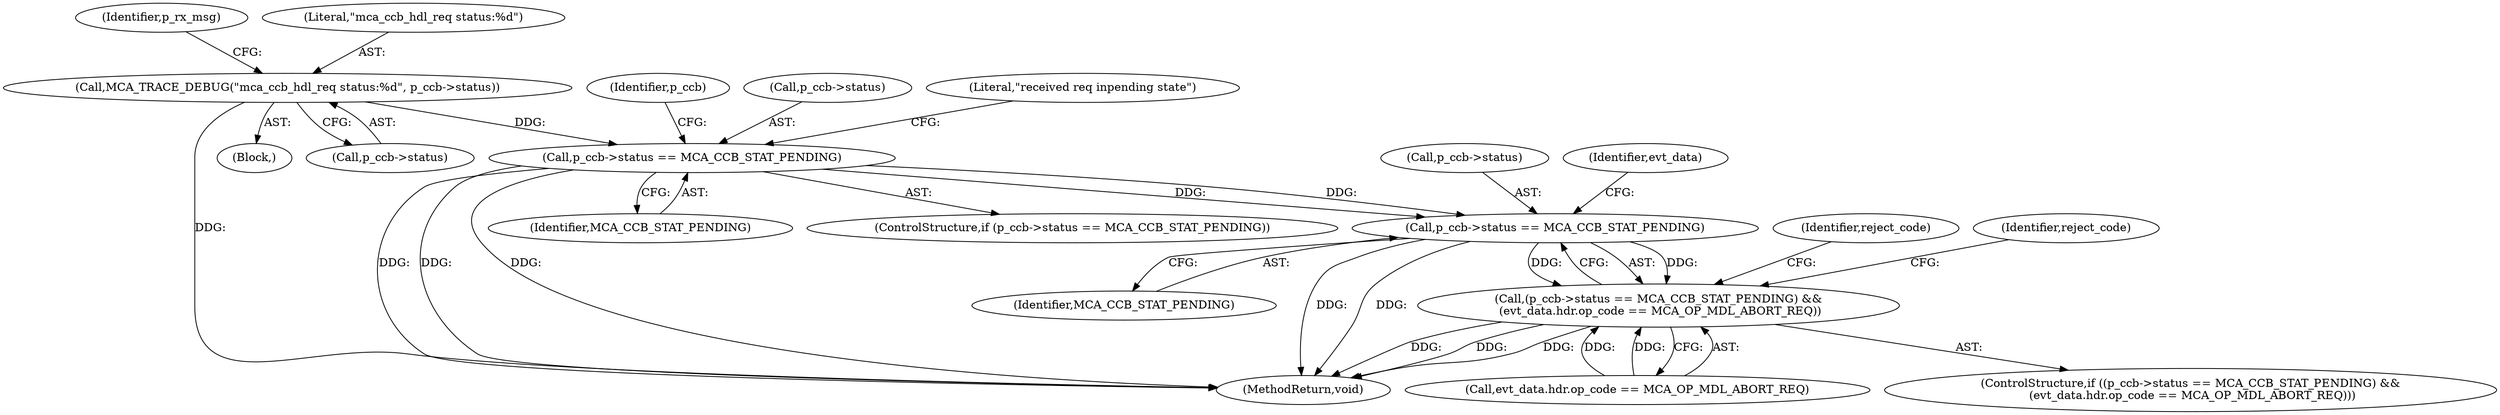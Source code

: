 digraph "0_Android_5216e6120160b28d76e9ee4dff9995e772647511@pointer" {
"1000198" [label="(Call,p_ccb->status == MCA_CCB_STAT_PENDING)"];
"1000144" [label="(Call,MCA_TRACE_DEBUG(\"mca_ccb_hdl_req status:%d\", p_ccb->status))"];
"1000208" [label="(Call,p_ccb->status == MCA_CCB_STAT_PENDING)"];
"1000207" [label="(Call,(p_ccb->status == MCA_CCB_STAT_PENDING) &&\n (evt_data.hdr.op_code == MCA_OP_MDL_ABORT_REQ))"];
"1000150" [label="(Identifier,p_rx_msg)"];
"1000265" [label="(Identifier,p_ccb)"];
"1000146" [label="(Call,p_ccb->status)"];
"1000202" [label="(Identifier,MCA_CCB_STAT_PENDING)"];
"1000198" [label="(Call,p_ccb->status == MCA_CCB_STAT_PENDING)"];
"1000213" [label="(Call,evt_data.hdr.op_code == MCA_OP_MDL_ABORT_REQ)"];
"1000741" [label="(MethodReturn,void)"];
"1000208" [label="(Call,p_ccb->status == MCA_CCB_STAT_PENDING)"];
"1000197" [label="(ControlStructure,if (p_ccb->status == MCA_CCB_STAT_PENDING))"];
"1000212" [label="(Identifier,MCA_CCB_STAT_PENDING)"];
"1000216" [label="(Identifier,evt_data)"];
"1000115" [label="(Block,)"];
"1000260" [label="(Identifier,reject_code)"];
"1000222" [label="(Identifier,reject_code)"];
"1000199" [label="(Call,p_ccb->status)"];
"1000209" [label="(Call,p_ccb->status)"];
"1000145" [label="(Literal,\"mca_ccb_hdl_req status:%d\")"];
"1000206" [label="(ControlStructure,if ((p_ccb->status == MCA_CCB_STAT_PENDING) &&\n (evt_data.hdr.op_code == MCA_OP_MDL_ABORT_REQ)))"];
"1000205" [label="(Literal,\"received req inpending state\")"];
"1000207" [label="(Call,(p_ccb->status == MCA_CCB_STAT_PENDING) &&\n (evt_data.hdr.op_code == MCA_OP_MDL_ABORT_REQ))"];
"1000144" [label="(Call,MCA_TRACE_DEBUG(\"mca_ccb_hdl_req status:%d\", p_ccb->status))"];
"1000198" -> "1000197"  [label="AST: "];
"1000198" -> "1000202"  [label="CFG: "];
"1000199" -> "1000198"  [label="AST: "];
"1000202" -> "1000198"  [label="AST: "];
"1000205" -> "1000198"  [label="CFG: "];
"1000265" -> "1000198"  [label="CFG: "];
"1000198" -> "1000741"  [label="DDG: "];
"1000198" -> "1000741"  [label="DDG: "];
"1000198" -> "1000741"  [label="DDG: "];
"1000144" -> "1000198"  [label="DDG: "];
"1000198" -> "1000208"  [label="DDG: "];
"1000198" -> "1000208"  [label="DDG: "];
"1000144" -> "1000115"  [label="AST: "];
"1000144" -> "1000146"  [label="CFG: "];
"1000145" -> "1000144"  [label="AST: "];
"1000146" -> "1000144"  [label="AST: "];
"1000150" -> "1000144"  [label="CFG: "];
"1000144" -> "1000741"  [label="DDG: "];
"1000208" -> "1000207"  [label="AST: "];
"1000208" -> "1000212"  [label="CFG: "];
"1000209" -> "1000208"  [label="AST: "];
"1000212" -> "1000208"  [label="AST: "];
"1000216" -> "1000208"  [label="CFG: "];
"1000207" -> "1000208"  [label="CFG: "];
"1000208" -> "1000741"  [label="DDG: "];
"1000208" -> "1000741"  [label="DDG: "];
"1000208" -> "1000207"  [label="DDG: "];
"1000208" -> "1000207"  [label="DDG: "];
"1000207" -> "1000206"  [label="AST: "];
"1000207" -> "1000213"  [label="CFG: "];
"1000213" -> "1000207"  [label="AST: "];
"1000222" -> "1000207"  [label="CFG: "];
"1000260" -> "1000207"  [label="CFG: "];
"1000207" -> "1000741"  [label="DDG: "];
"1000207" -> "1000741"  [label="DDG: "];
"1000207" -> "1000741"  [label="DDG: "];
"1000213" -> "1000207"  [label="DDG: "];
"1000213" -> "1000207"  [label="DDG: "];
}
